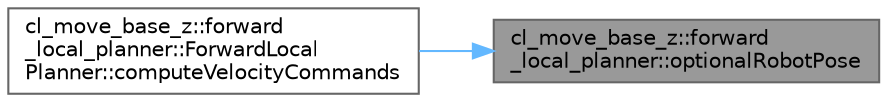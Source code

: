 digraph "cl_move_base_z::forward_local_planner::optionalRobotPose"
{
 // LATEX_PDF_SIZE
  bgcolor="transparent";
  edge [fontname=Helvetica,fontsize=10,labelfontname=Helvetica,labelfontsize=10];
  node [fontname=Helvetica,fontsize=10,shape=box,height=0.2,width=0.4];
  rankdir="RL";
  Node1 [label="cl_move_base_z::forward\l_local_planner::optionalRobotPose",height=0.2,width=0.4,color="gray40", fillcolor="grey60", style="filled", fontcolor="black",tooltip=" "];
  Node1 -> Node2 [dir="back",color="steelblue1",style="solid"];
  Node2 [label="cl_move_base_z::forward\l_local_planner::ForwardLocal\lPlanner::computeVelocityCommands",height=0.2,width=0.4,color="grey40", fillcolor="white", style="filled",URL="$classcl__move__base__z_1_1forward__local__planner_1_1ForwardLocalPlanner.html#a1b87a4f9f107c7727c155c4afcb90700",tooltip="Given the current position, orientation, and velocity of the robot: compute velocity commands to send..."];
}
